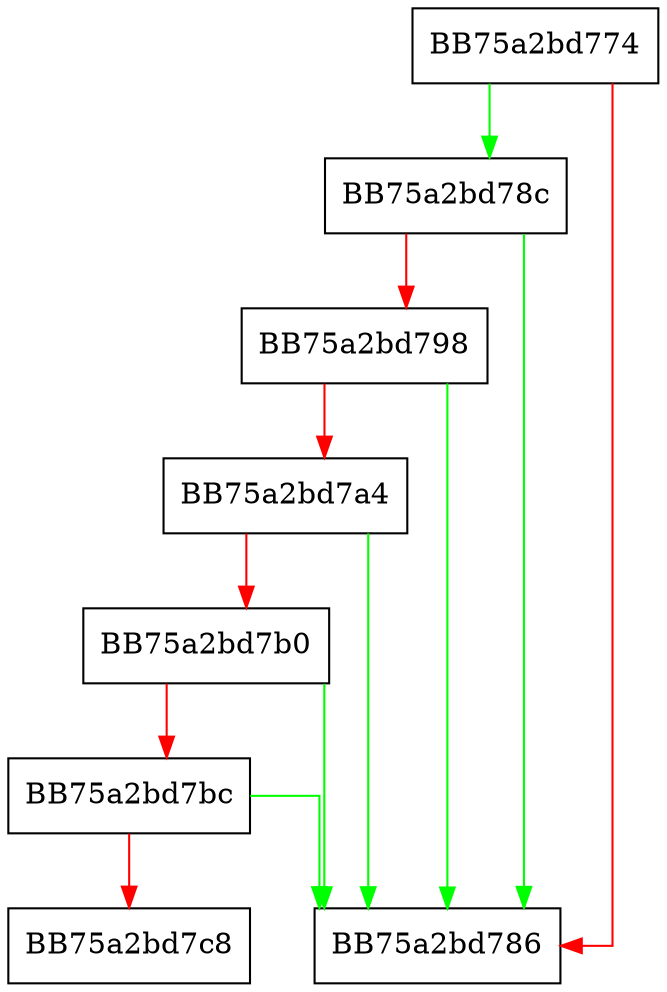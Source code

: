 digraph parse_value {
  node [shape="box"];
  graph [splines=ortho];
  BB75a2bd774 -> BB75a2bd78c [color="green"];
  BB75a2bd774 -> BB75a2bd786 [color="red"];
  BB75a2bd78c -> BB75a2bd786 [color="green"];
  BB75a2bd78c -> BB75a2bd798 [color="red"];
  BB75a2bd798 -> BB75a2bd786 [color="green"];
  BB75a2bd798 -> BB75a2bd7a4 [color="red"];
  BB75a2bd7a4 -> BB75a2bd786 [color="green"];
  BB75a2bd7a4 -> BB75a2bd7b0 [color="red"];
  BB75a2bd7b0 -> BB75a2bd786 [color="green"];
  BB75a2bd7b0 -> BB75a2bd7bc [color="red"];
  BB75a2bd7bc -> BB75a2bd786 [color="green"];
  BB75a2bd7bc -> BB75a2bd7c8 [color="red"];
}